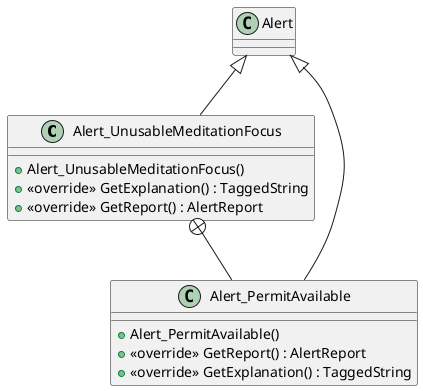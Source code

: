 @startuml
class Alert_UnusableMeditationFocus {
    + Alert_UnusableMeditationFocus()
    + <<override>> GetExplanation() : TaggedString
    + <<override>> GetReport() : AlertReport
}
class Alert_PermitAvailable {
    + Alert_PermitAvailable()
    + <<override>> GetReport() : AlertReport
    + <<override>> GetExplanation() : TaggedString
}
Alert <|-- Alert_UnusableMeditationFocus
Alert_UnusableMeditationFocus +-- Alert_PermitAvailable
Alert <|-- Alert_PermitAvailable
@enduml
